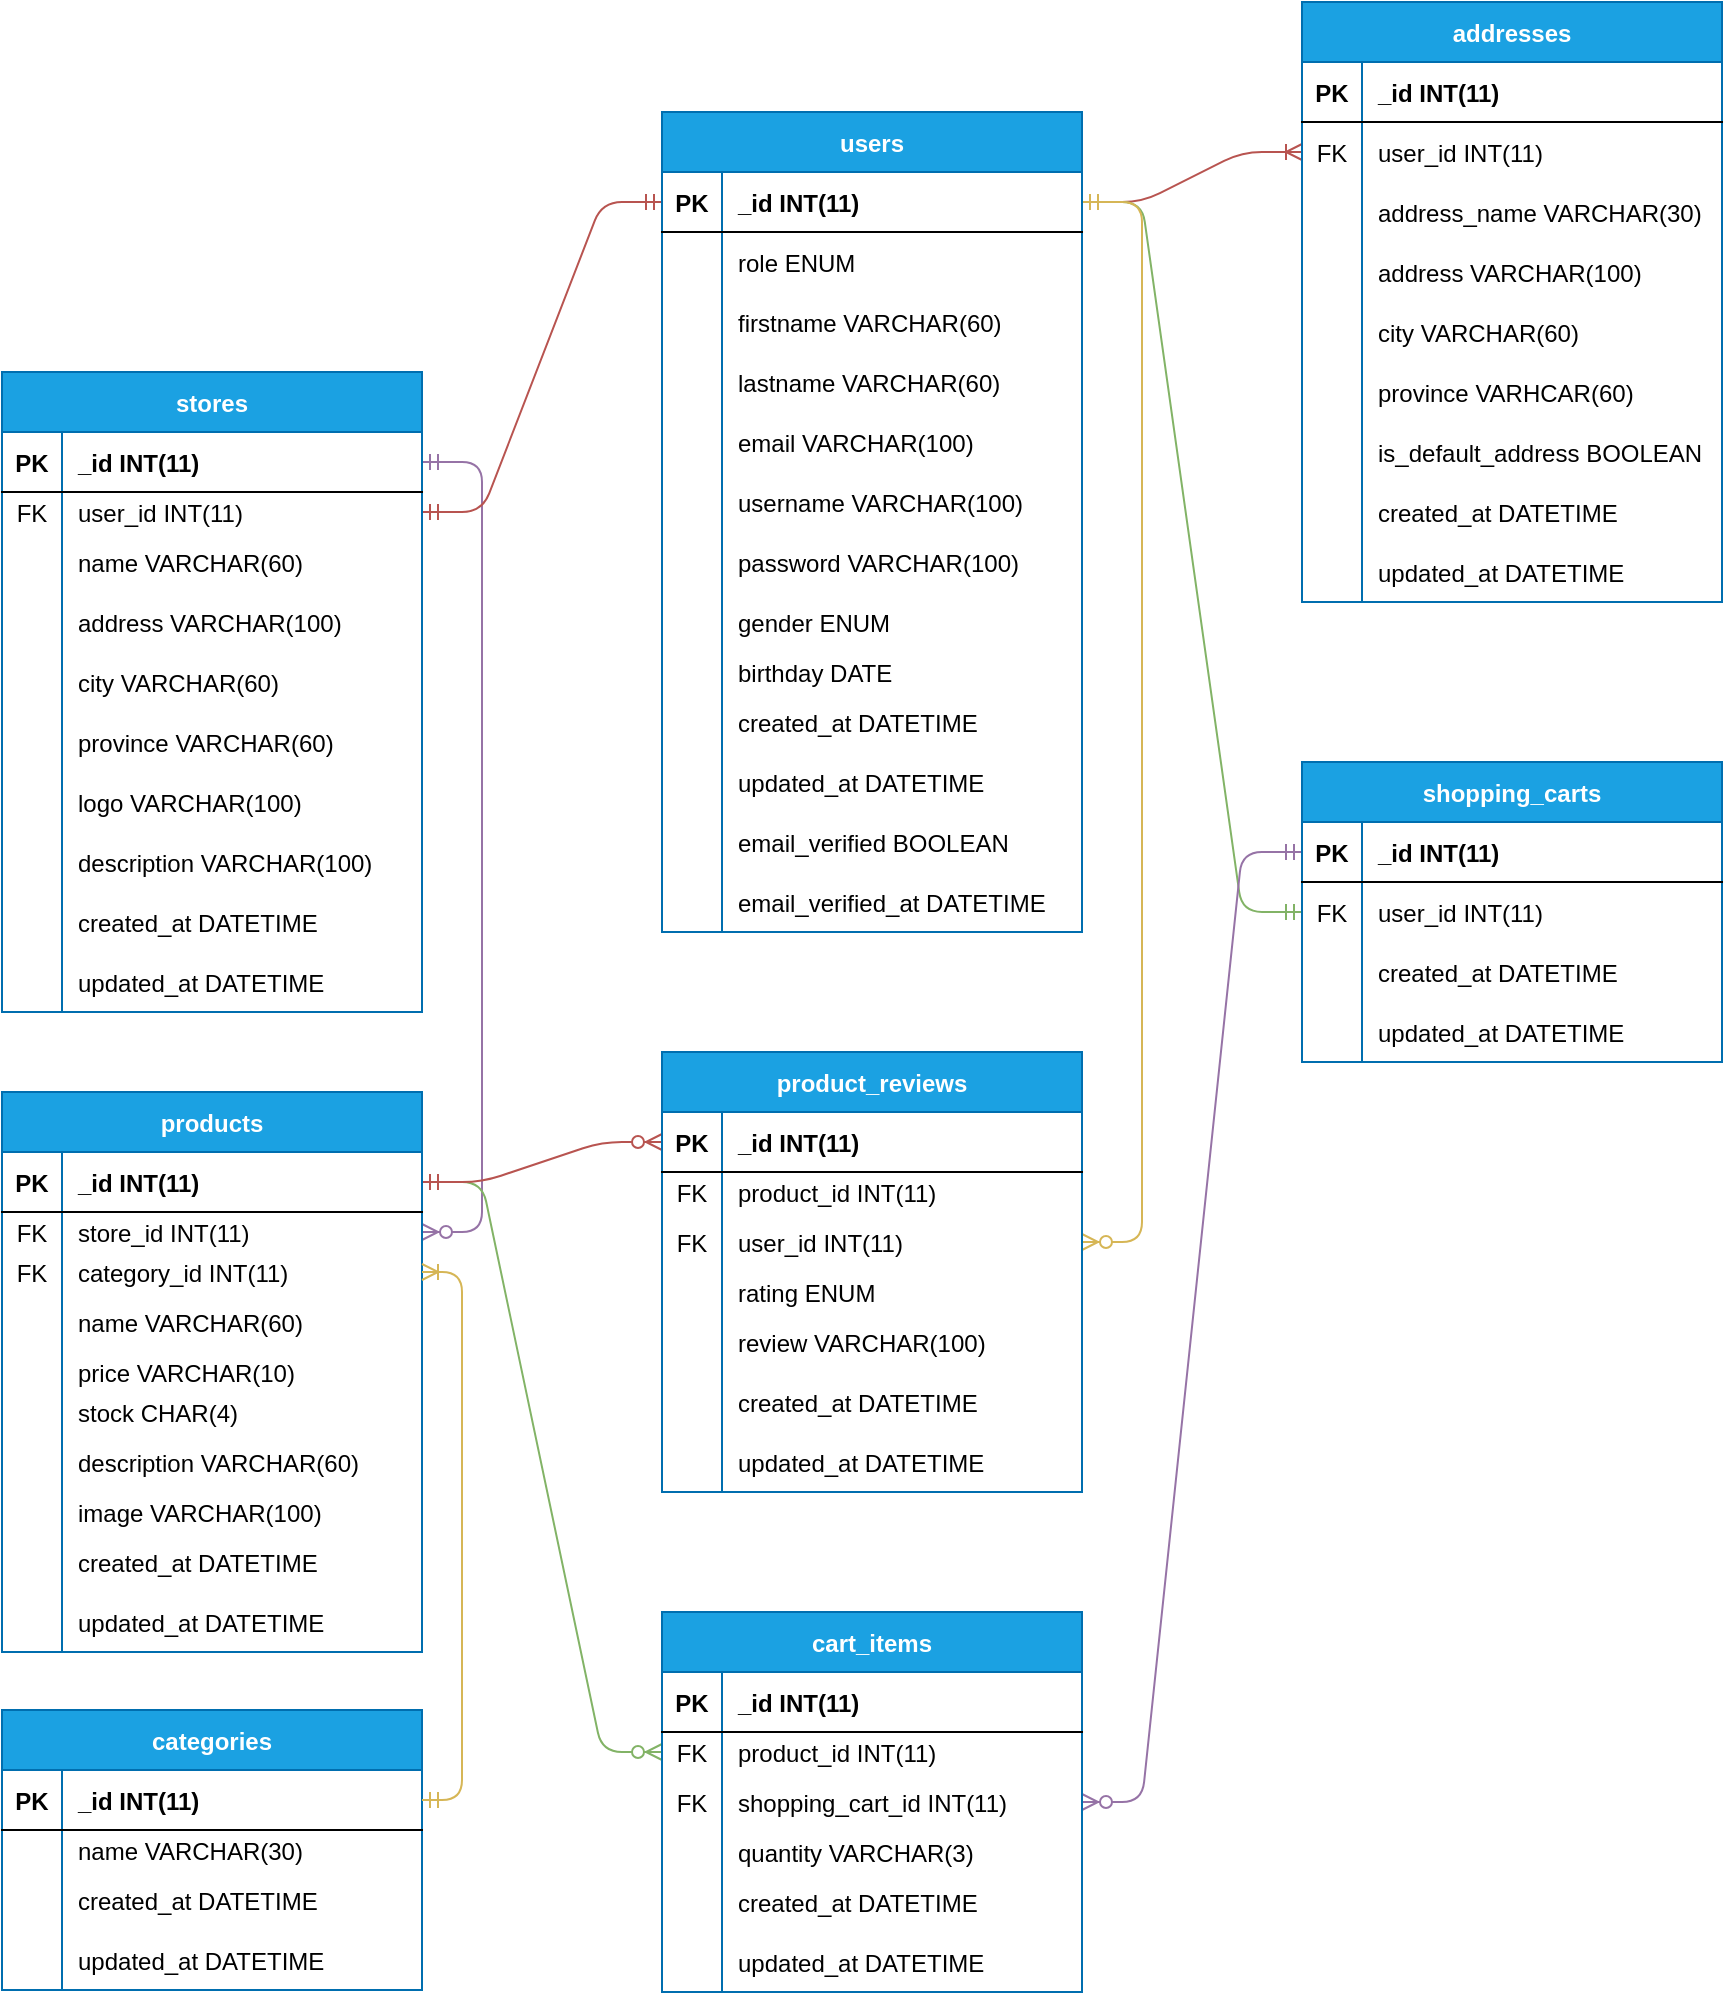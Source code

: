 <mxfile version="13.7.9" type="github">
  <diagram id="WUytMhuzfeB6cCACb5Ij" name="Page-1">
    <mxGraphModel dx="1102" dy="572" grid="0" gridSize="20" guides="1" tooltips="1" connect="1" arrows="1" fold="1" page="1" pageScale="1" pageWidth="1920" pageHeight="1200" background="none" math="0" shadow="0">
      <root>
        <mxCell id="0" />
        <mxCell id="1" parent="0" />
        <mxCell id="33xBhob4T_5XSSy58yHE-247" style="edgeStyle=entityRelationEdgeStyle;rounded=1;orthogonalLoop=1;jettySize=auto;html=1;exitX=1;exitY=0.5;exitDx=0;exitDy=0;startArrow=ERmandOne;startFill=0;endArrow=ERzeroToMany;endFill=1;fillColor=#e1d5e7;strokeColor=#9673a6;" parent="1" source="33xBhob4T_5XSSy58yHE-132" target="33xBhob4T_5XSSy58yHE-206" edge="1">
          <mxGeometry relative="1" as="geometry" />
        </mxCell>
        <mxCell id="33xBhob4T_5XSSy58yHE-248" style="rounded=1;orthogonalLoop=1;jettySize=auto;html=1;exitX=1;exitY=0.5;exitDx=0;exitDy=0;entryX=0;entryY=0.5;entryDx=0;entryDy=0;startArrow=ERmandOne;startFill=0;endArrow=ERoneToMany;endFill=0;fillColor=#f8cecc;strokeColor=#b85450;edgeStyle=entityRelationEdgeStyle;" parent="1" source="33xBhob4T_5XSSy58yHE-25" target="33xBhob4T_5XSSy58yHE-74" edge="1">
          <mxGeometry relative="1" as="geometry" />
        </mxCell>
        <mxCell id="33xBhob4T_5XSSy58yHE-249" style="edgeStyle=entityRelationEdgeStyle;rounded=1;orthogonalLoop=1;jettySize=auto;html=1;exitX=1;exitY=0.5;exitDx=0;exitDy=0;entryX=0;entryY=0.5;entryDx=0;entryDy=0;startArrow=ERmandOne;startFill=0;endArrow=ERmandOne;endFill=0;fillColor=#f8cecc;strokeColor=#b85450;" parent="1" source="33xBhob4T_5XSSy58yHE-165" target="33xBhob4T_5XSSy58yHE-25" edge="1">
          <mxGeometry relative="1" as="geometry" />
        </mxCell>
        <mxCell id="33xBhob4T_5XSSy58yHE-294" style="edgeStyle=entityRelationEdgeStyle;rounded=1;orthogonalLoop=1;jettySize=auto;html=1;exitX=1;exitY=0.5;exitDx=0;exitDy=0;entryX=0;entryY=0.5;entryDx=0;entryDy=0;startArrow=ERmandOne;startFill=0;endArrow=ERmandOne;endFill=0;fillColor=#d5e8d4;strokeColor=#82b366;" parent="1" source="33xBhob4T_5XSSy58yHE-25" target="33xBhob4T_5XSSy58yHE-257" edge="1">
          <mxGeometry relative="1" as="geometry" />
        </mxCell>
        <mxCell id="33xBhob4T_5XSSy58yHE-296" style="edgeStyle=entityRelationEdgeStyle;rounded=1;orthogonalLoop=1;jettySize=auto;html=1;exitX=1;exitY=0.5;exitDx=0;exitDy=0;entryX=0;entryY=0.5;entryDx=0;entryDy=0;startArrow=ERmandOne;startFill=0;endArrow=ERzeroToMany;endFill=1;fillColor=#d5e8d4;strokeColor=#82b366;" parent="1" source="33xBhob4T_5XSSy58yHE-230" target="33xBhob4T_5XSSy58yHE-279" edge="1">
          <mxGeometry relative="1" as="geometry" />
        </mxCell>
        <mxCell id="33xBhob4T_5XSSy58yHE-298" style="edgeStyle=entityRelationEdgeStyle;rounded=1;orthogonalLoop=1;jettySize=auto;html=1;exitX=1;exitY=0.5;exitDx=0;exitDy=0;startArrow=ERzeroToMany;startFill=1;endArrow=ERmandOne;endFill=0;fillColor=#e1d5e7;strokeColor=#9673a6;" parent="1" source="33xBhob4T_5XSSy58yHE-282" target="33xBhob4T_5XSSy58yHE-251" edge="1">
          <mxGeometry relative="1" as="geometry" />
        </mxCell>
        <mxCell id="33xBhob4T_5XSSy58yHE-330" style="edgeStyle=entityRelationEdgeStyle;rounded=1;orthogonalLoop=1;jettySize=auto;html=1;exitX=1;exitY=0.5;exitDx=0;exitDy=0;startArrow=ERmandOne;startFill=0;endArrow=ERzeroToMany;endFill=1;fillColor=#fff2cc;strokeColor=#d6b656;" parent="1" source="33xBhob4T_5XSSy58yHE-25" target="33xBhob4T_5XSSy58yHE-306" edge="1">
          <mxGeometry relative="1" as="geometry" />
        </mxCell>
        <mxCell id="33xBhob4T_5XSSy58yHE-336" style="rounded=1;orthogonalLoop=1;jettySize=auto;html=1;exitX=1;exitY=0.5;exitDx=0;exitDy=0;entryX=0;entryY=0.5;entryDx=0;entryDy=0;startArrow=ERmandOne;startFill=0;endArrow=ERzeroToMany;endFill=1;edgeStyle=entityRelationEdgeStyle;fillColor=#f8cecc;strokeColor=#b85450;strokeWidth=1;" parent="1" source="33xBhob4T_5XSSy58yHE-230" target="33xBhob4T_5XSSy58yHE-300" edge="1">
          <mxGeometry relative="1" as="geometry" />
        </mxCell>
        <mxCell id="33xBhob4T_5XSSy58yHE-24" value="users" style="shape=table;startSize=30;container=1;collapsible=1;childLayout=tableLayout;fixedRows=1;rowLines=0;fontStyle=1;align=center;resizeLast=1;rounded=0;sketch=0;shadow=0;fillColor=#1ba1e2;strokeColor=#006EAF;fontColor=#ffffff;" parent="1" vertex="1">
          <mxGeometry x="350" y="130" width="210" height="410" as="geometry">
            <mxRectangle x="10" y="40" width="60" height="30" as="alternateBounds" />
          </mxGeometry>
        </mxCell>
        <mxCell id="33xBhob4T_5XSSy58yHE-25" value="" style="shape=partialRectangle;collapsible=0;dropTarget=0;pointerEvents=0;fillColor=none;top=0;left=0;bottom=1;right=0;points=[[0,0.5],[1,0.5]];portConstraint=eastwest;" parent="33xBhob4T_5XSSy58yHE-24" vertex="1">
          <mxGeometry y="30" width="210" height="30" as="geometry" />
        </mxCell>
        <mxCell id="33xBhob4T_5XSSy58yHE-26" value="PK" style="shape=partialRectangle;connectable=0;fillColor=none;top=0;left=0;bottom=0;right=0;fontStyle=1;overflow=hidden;" parent="33xBhob4T_5XSSy58yHE-25" vertex="1">
          <mxGeometry width="30" height="30" as="geometry" />
        </mxCell>
        <mxCell id="33xBhob4T_5XSSy58yHE-27" value="_id INT(11)" style="shape=partialRectangle;connectable=0;fillColor=none;top=0;left=0;bottom=0;right=0;align=left;spacingLeft=6;fontStyle=1;overflow=hidden;" parent="33xBhob4T_5XSSy58yHE-25" vertex="1">
          <mxGeometry x="30" width="180" height="30" as="geometry" />
        </mxCell>
        <mxCell id="33xBhob4T_5XSSy58yHE-41" value="" style="shape=partialRectangle;collapsible=0;dropTarget=0;pointerEvents=0;fillColor=none;top=0;left=0;bottom=0;right=0;points=[[0,0.5],[1,0.5]];portConstraint=eastwest;" parent="33xBhob4T_5XSSy58yHE-24" vertex="1">
          <mxGeometry y="60" width="210" height="30" as="geometry" />
        </mxCell>
        <mxCell id="33xBhob4T_5XSSy58yHE-42" value="" style="shape=partialRectangle;connectable=0;fillColor=none;top=0;left=0;bottom=0;right=0;fontStyle=0;overflow=hidden;" parent="33xBhob4T_5XSSy58yHE-41" vertex="1">
          <mxGeometry width="30" height="30" as="geometry" />
        </mxCell>
        <mxCell id="33xBhob4T_5XSSy58yHE-43" value="role ENUM" style="shape=partialRectangle;connectable=0;fillColor=none;top=0;left=0;bottom=0;right=0;align=left;spacingLeft=6;fontStyle=0;overflow=hidden;" parent="33xBhob4T_5XSSy58yHE-41" vertex="1">
          <mxGeometry x="30" width="180" height="30" as="geometry" />
        </mxCell>
        <mxCell id="33xBhob4T_5XSSy58yHE-58" value="" style="shape=partialRectangle;collapsible=0;dropTarget=0;pointerEvents=0;fillColor=none;top=0;left=0;bottom=0;right=0;points=[[0,0.5],[1,0.5]];portConstraint=eastwest;" parent="33xBhob4T_5XSSy58yHE-24" vertex="1">
          <mxGeometry y="90" width="210" height="30" as="geometry" />
        </mxCell>
        <mxCell id="33xBhob4T_5XSSy58yHE-59" value="" style="shape=partialRectangle;connectable=0;fillColor=none;top=0;left=0;bottom=0;right=0;editable=1;overflow=hidden;" parent="33xBhob4T_5XSSy58yHE-58" vertex="1">
          <mxGeometry width="30" height="30" as="geometry" />
        </mxCell>
        <mxCell id="33xBhob4T_5XSSy58yHE-60" value="firstname VARCHAR(60)" style="shape=partialRectangle;connectable=0;fillColor=none;top=0;left=0;bottom=0;right=0;align=left;spacingLeft=6;overflow=hidden;" parent="33xBhob4T_5XSSy58yHE-58" vertex="1">
          <mxGeometry x="30" width="180" height="30" as="geometry" />
        </mxCell>
        <mxCell id="33xBhob4T_5XSSy58yHE-62" value="" style="shape=partialRectangle;collapsible=0;dropTarget=0;pointerEvents=0;fillColor=none;top=0;left=0;bottom=0;right=0;points=[[0,0.5],[1,0.5]];portConstraint=eastwest;" parent="33xBhob4T_5XSSy58yHE-24" vertex="1">
          <mxGeometry y="120" width="210" height="30" as="geometry" />
        </mxCell>
        <mxCell id="33xBhob4T_5XSSy58yHE-63" value="" style="shape=partialRectangle;connectable=0;fillColor=none;top=0;left=0;bottom=0;right=0;editable=1;overflow=hidden;" parent="33xBhob4T_5XSSy58yHE-62" vertex="1">
          <mxGeometry width="30" height="30" as="geometry" />
        </mxCell>
        <mxCell id="33xBhob4T_5XSSy58yHE-64" value="lastname VARCHAR(60)" style="shape=partialRectangle;connectable=0;fillColor=none;top=0;left=0;bottom=0;right=0;align=left;spacingLeft=6;overflow=hidden;" parent="33xBhob4T_5XSSy58yHE-62" vertex="1">
          <mxGeometry x="30" width="180" height="30" as="geometry" />
        </mxCell>
        <mxCell id="33xBhob4T_5XSSy58yHE-46" value="" style="shape=partialRectangle;collapsible=0;dropTarget=0;pointerEvents=0;fillColor=none;top=0;left=0;bottom=0;right=0;points=[[0,0.5],[1,0.5]];portConstraint=eastwest;" parent="33xBhob4T_5XSSy58yHE-24" vertex="1">
          <mxGeometry y="150" width="210" height="30" as="geometry" />
        </mxCell>
        <mxCell id="33xBhob4T_5XSSy58yHE-47" value="" style="shape=partialRectangle;connectable=0;fillColor=none;top=0;left=0;bottom=0;right=0;editable=1;overflow=hidden;" parent="33xBhob4T_5XSSy58yHE-46" vertex="1">
          <mxGeometry width="30" height="30" as="geometry" />
        </mxCell>
        <mxCell id="33xBhob4T_5XSSy58yHE-48" value="email VARCHAR(100)" style="shape=partialRectangle;connectable=0;fillColor=none;top=0;left=0;bottom=0;right=0;align=left;spacingLeft=6;overflow=hidden;" parent="33xBhob4T_5XSSy58yHE-46" vertex="1">
          <mxGeometry x="30" width="180" height="30" as="geometry" />
        </mxCell>
        <mxCell id="33xBhob4T_5XSSy58yHE-28" value="" style="shape=partialRectangle;collapsible=0;dropTarget=0;pointerEvents=0;fillColor=none;top=0;left=0;bottom=0;right=0;points=[[0,0.5],[1,0.5]];portConstraint=eastwest;" parent="33xBhob4T_5XSSy58yHE-24" vertex="1">
          <mxGeometry y="180" width="210" height="30" as="geometry" />
        </mxCell>
        <mxCell id="33xBhob4T_5XSSy58yHE-29" value="" style="shape=partialRectangle;connectable=0;fillColor=none;top=0;left=0;bottom=0;right=0;editable=1;overflow=hidden;" parent="33xBhob4T_5XSSy58yHE-28" vertex="1">
          <mxGeometry width="30" height="30" as="geometry" />
        </mxCell>
        <mxCell id="33xBhob4T_5XSSy58yHE-30" value="username VARCHAR(100)" style="shape=partialRectangle;connectable=0;fillColor=none;top=0;left=0;bottom=0;right=0;align=left;spacingLeft=6;overflow=hidden;" parent="33xBhob4T_5XSSy58yHE-28" vertex="1">
          <mxGeometry x="30" width="180" height="30" as="geometry" />
        </mxCell>
        <mxCell id="33xBhob4T_5XSSy58yHE-31" value="" style="shape=partialRectangle;collapsible=0;dropTarget=0;pointerEvents=0;fillColor=none;top=0;left=0;bottom=0;right=0;points=[[0,0.5],[1,0.5]];portConstraint=eastwest;" parent="33xBhob4T_5XSSy58yHE-24" vertex="1">
          <mxGeometry y="210" width="210" height="30" as="geometry" />
        </mxCell>
        <mxCell id="33xBhob4T_5XSSy58yHE-32" value="" style="shape=partialRectangle;connectable=0;fillColor=none;top=0;left=0;bottom=0;right=0;editable=1;overflow=hidden;" parent="33xBhob4T_5XSSy58yHE-31" vertex="1">
          <mxGeometry width="30" height="30" as="geometry" />
        </mxCell>
        <mxCell id="33xBhob4T_5XSSy58yHE-33" value="password VARCHAR(100)" style="shape=partialRectangle;connectable=0;fillColor=none;top=0;left=0;bottom=0;right=0;align=left;spacingLeft=6;overflow=hidden;" parent="33xBhob4T_5XSSy58yHE-31" vertex="1">
          <mxGeometry x="30" width="180" height="30" as="geometry" />
        </mxCell>
        <mxCell id="33xBhob4T_5XSSy58yHE-54" value="" style="shape=partialRectangle;collapsible=0;dropTarget=0;pointerEvents=0;fillColor=none;top=0;left=0;bottom=0;right=0;points=[[0,0.5],[1,0.5]];portConstraint=eastwest;" parent="33xBhob4T_5XSSy58yHE-24" vertex="1">
          <mxGeometry y="240" width="210" height="30" as="geometry" />
        </mxCell>
        <mxCell id="33xBhob4T_5XSSy58yHE-55" value="" style="shape=partialRectangle;connectable=0;fillColor=none;top=0;left=0;bottom=0;right=0;editable=1;overflow=hidden;" parent="33xBhob4T_5XSSy58yHE-54" vertex="1">
          <mxGeometry width="30" height="30" as="geometry" />
        </mxCell>
        <mxCell id="33xBhob4T_5XSSy58yHE-56" value="gender ENUM" style="shape=partialRectangle;connectable=0;fillColor=none;top=0;left=0;bottom=0;right=0;align=left;spacingLeft=6;overflow=hidden;" parent="33xBhob4T_5XSSy58yHE-54" vertex="1">
          <mxGeometry x="30" width="180" height="30" as="geometry" />
        </mxCell>
        <mxCell id="33xBhob4T_5XSSy58yHE-112" value="" style="shape=partialRectangle;collapsible=0;dropTarget=0;pointerEvents=0;fillColor=none;top=0;left=0;bottom=0;right=0;points=[[0,0.5],[1,0.5]];portConstraint=eastwest;" parent="33xBhob4T_5XSSy58yHE-24" vertex="1">
          <mxGeometry y="270" width="210" height="20" as="geometry" />
        </mxCell>
        <mxCell id="33xBhob4T_5XSSy58yHE-113" value="" style="shape=partialRectangle;connectable=0;fillColor=none;top=0;left=0;bottom=0;right=0;editable=1;overflow=hidden;" parent="33xBhob4T_5XSSy58yHE-112" vertex="1">
          <mxGeometry width="30" height="20" as="geometry" />
        </mxCell>
        <mxCell id="33xBhob4T_5XSSy58yHE-114" value="birthday DATE" style="shape=partialRectangle;connectable=0;fillColor=none;top=0;left=0;bottom=0;right=0;align=left;spacingLeft=6;overflow=hidden;" parent="33xBhob4T_5XSSy58yHE-112" vertex="1">
          <mxGeometry x="30" width="180" height="20" as="geometry" />
        </mxCell>
        <mxCell id="33xBhob4T_5XSSy58yHE-34" value="" style="shape=partialRectangle;collapsible=0;dropTarget=0;pointerEvents=0;fillColor=none;top=0;left=0;bottom=0;right=0;points=[[0,0.5],[1,0.5]];portConstraint=eastwest;" parent="33xBhob4T_5XSSy58yHE-24" vertex="1">
          <mxGeometry y="290" width="210" height="30" as="geometry" />
        </mxCell>
        <mxCell id="33xBhob4T_5XSSy58yHE-35" value="" style="shape=partialRectangle;connectable=0;fillColor=none;top=0;left=0;bottom=0;right=0;editable=1;overflow=hidden;" parent="33xBhob4T_5XSSy58yHE-34" vertex="1">
          <mxGeometry width="30" height="30" as="geometry" />
        </mxCell>
        <mxCell id="33xBhob4T_5XSSy58yHE-36" value="created_at DATETIME" style="shape=partialRectangle;connectable=0;fillColor=none;top=0;left=0;bottom=0;right=0;align=left;spacingLeft=6;overflow=hidden;" parent="33xBhob4T_5XSSy58yHE-34" vertex="1">
          <mxGeometry x="30" width="180" height="30" as="geometry" />
        </mxCell>
        <mxCell id="33xBhob4T_5XSSy58yHE-37" value="" style="shape=partialRectangle;collapsible=0;dropTarget=0;pointerEvents=0;fillColor=none;top=0;left=0;bottom=0;right=0;points=[[0,0.5],[1,0.5]];portConstraint=eastwest;" parent="33xBhob4T_5XSSy58yHE-24" vertex="1">
          <mxGeometry y="320" width="210" height="30" as="geometry" />
        </mxCell>
        <mxCell id="33xBhob4T_5XSSy58yHE-38" value="" style="shape=partialRectangle;connectable=0;fillColor=none;top=0;left=0;bottom=0;right=0;editable=1;overflow=hidden;" parent="33xBhob4T_5XSSy58yHE-37" vertex="1">
          <mxGeometry width="30" height="30" as="geometry" />
        </mxCell>
        <mxCell id="33xBhob4T_5XSSy58yHE-39" value="updated_at DATETIME" style="shape=partialRectangle;connectable=0;fillColor=none;top=0;left=0;bottom=0;right=0;align=left;spacingLeft=6;overflow=hidden;" parent="33xBhob4T_5XSSy58yHE-37" vertex="1">
          <mxGeometry x="30" width="180" height="30" as="geometry" />
        </mxCell>
        <mxCell id="33xBhob4T_5XSSy58yHE-66" value="" style="shape=partialRectangle;collapsible=0;dropTarget=0;pointerEvents=0;fillColor=none;top=0;left=0;bottom=0;right=0;points=[[0,0.5],[1,0.5]];portConstraint=eastwest;" parent="33xBhob4T_5XSSy58yHE-24" vertex="1">
          <mxGeometry y="350" width="210" height="30" as="geometry" />
        </mxCell>
        <mxCell id="33xBhob4T_5XSSy58yHE-67" value="" style="shape=partialRectangle;connectable=0;fillColor=none;top=0;left=0;bottom=0;right=0;editable=1;overflow=hidden;" parent="33xBhob4T_5XSSy58yHE-66" vertex="1">
          <mxGeometry width="30" height="30" as="geometry" />
        </mxCell>
        <mxCell id="33xBhob4T_5XSSy58yHE-68" value="email_verified BOOLEAN" style="shape=partialRectangle;connectable=0;fillColor=none;top=0;left=0;bottom=0;right=0;align=left;spacingLeft=6;overflow=hidden;" parent="33xBhob4T_5XSSy58yHE-66" vertex="1">
          <mxGeometry x="30" width="180" height="30" as="geometry" />
        </mxCell>
        <mxCell id="33xBhob4T_5XSSy58yHE-70" value="" style="shape=partialRectangle;collapsible=0;dropTarget=0;pointerEvents=0;fillColor=none;top=0;left=0;bottom=0;right=0;points=[[0,0.5],[1,0.5]];portConstraint=eastwest;" parent="33xBhob4T_5XSSy58yHE-24" vertex="1">
          <mxGeometry y="380" width="210" height="30" as="geometry" />
        </mxCell>
        <mxCell id="33xBhob4T_5XSSy58yHE-71" value="" style="shape=partialRectangle;connectable=0;fillColor=none;top=0;left=0;bottom=0;right=0;editable=1;overflow=hidden;" parent="33xBhob4T_5XSSy58yHE-70" vertex="1">
          <mxGeometry width="30" height="30" as="geometry" />
        </mxCell>
        <mxCell id="33xBhob4T_5XSSy58yHE-72" value="email_verified_at DATETIME" style="shape=partialRectangle;connectable=0;fillColor=none;top=0;left=0;bottom=0;right=0;align=left;spacingLeft=6;overflow=hidden;" parent="33xBhob4T_5XSSy58yHE-70" vertex="1">
          <mxGeometry x="30" width="180" height="30" as="geometry" />
        </mxCell>
        <mxCell id="33xBhob4T_5XSSy58yHE-77" value="addresses" style="shape=table;startSize=30;container=1;collapsible=1;childLayout=tableLayout;fixedRows=1;rowLines=0;fontStyle=1;align=center;resizeLast=1;fillColor=#1ba1e2;strokeColor=#006EAF;fontColor=#ffffff;" parent="1" vertex="1">
          <mxGeometry x="670" y="75" width="210" height="300" as="geometry">
            <mxRectangle x="10" y="40" width="60" height="30" as="alternateBounds" />
          </mxGeometry>
        </mxCell>
        <mxCell id="33xBhob4T_5XSSy58yHE-78" value="" style="shape=partialRectangle;collapsible=0;dropTarget=0;pointerEvents=0;fillColor=none;top=0;left=0;bottom=1;right=0;points=[[0,0.5],[1,0.5]];portConstraint=eastwest;" parent="33xBhob4T_5XSSy58yHE-77" vertex="1">
          <mxGeometry y="30" width="210" height="30" as="geometry" />
        </mxCell>
        <mxCell id="33xBhob4T_5XSSy58yHE-79" value="PK" style="shape=partialRectangle;connectable=0;fillColor=none;top=0;left=0;bottom=0;right=0;fontStyle=1;overflow=hidden;" parent="33xBhob4T_5XSSy58yHE-78" vertex="1">
          <mxGeometry width="30" height="30" as="geometry" />
        </mxCell>
        <mxCell id="33xBhob4T_5XSSy58yHE-80" value="_id INT(11)" style="shape=partialRectangle;connectable=0;fillColor=none;top=0;left=0;bottom=0;right=0;align=left;spacingLeft=6;fontStyle=1;overflow=hidden;" parent="33xBhob4T_5XSSy58yHE-78" vertex="1">
          <mxGeometry x="30" width="180" height="30" as="geometry" />
        </mxCell>
        <mxCell id="33xBhob4T_5XSSy58yHE-74" value="" style="shape=partialRectangle;collapsible=0;dropTarget=0;pointerEvents=0;fillColor=none;top=0;left=0;bottom=0;right=0;points=[[0,0.5],[1,0.5]];portConstraint=eastwest;" parent="33xBhob4T_5XSSy58yHE-77" vertex="1">
          <mxGeometry y="60" width="210" height="30" as="geometry" />
        </mxCell>
        <mxCell id="33xBhob4T_5XSSy58yHE-75" value="FK" style="shape=partialRectangle;connectable=0;fillColor=none;top=0;left=0;bottom=0;right=0;fontStyle=0;overflow=hidden;" parent="33xBhob4T_5XSSy58yHE-74" vertex="1">
          <mxGeometry width="30" height="30" as="geometry" />
        </mxCell>
        <mxCell id="33xBhob4T_5XSSy58yHE-76" value="user_id INT(11)" style="shape=partialRectangle;connectable=0;fillColor=none;top=0;left=0;bottom=0;right=0;align=left;spacingLeft=6;fontStyle=0;overflow=hidden;" parent="33xBhob4T_5XSSy58yHE-74" vertex="1">
          <mxGeometry x="30" width="180" height="30" as="geometry" />
        </mxCell>
        <mxCell id="aqZzptvZ7fqrbh6DqxcF-6" value="" style="shape=partialRectangle;collapsible=0;dropTarget=0;pointerEvents=0;fillColor=none;top=0;left=0;bottom=0;right=0;points=[[0,0.5],[1,0.5]];portConstraint=eastwest;" parent="33xBhob4T_5XSSy58yHE-77" vertex="1">
          <mxGeometry y="90" width="210" height="30" as="geometry" />
        </mxCell>
        <mxCell id="aqZzptvZ7fqrbh6DqxcF-7" value="" style="shape=partialRectangle;connectable=0;fillColor=none;top=0;left=0;bottom=0;right=0;editable=1;overflow=hidden;" parent="aqZzptvZ7fqrbh6DqxcF-6" vertex="1">
          <mxGeometry width="30" height="30" as="geometry" />
        </mxCell>
        <mxCell id="aqZzptvZ7fqrbh6DqxcF-8" value="address_name VARCHAR(30)" style="shape=partialRectangle;connectable=0;fillColor=none;top=0;left=0;bottom=0;right=0;align=left;spacingLeft=6;overflow=hidden;" parent="aqZzptvZ7fqrbh6DqxcF-6" vertex="1">
          <mxGeometry x="30" width="180" height="30" as="geometry" />
        </mxCell>
        <mxCell id="33xBhob4T_5XSSy58yHE-84" value="" style="shape=partialRectangle;collapsible=0;dropTarget=0;pointerEvents=0;fillColor=none;top=0;left=0;bottom=0;right=0;points=[[0,0.5],[1,0.5]];portConstraint=eastwest;" parent="33xBhob4T_5XSSy58yHE-77" vertex="1">
          <mxGeometry y="120" width="210" height="30" as="geometry" />
        </mxCell>
        <mxCell id="33xBhob4T_5XSSy58yHE-85" value="" style="shape=partialRectangle;connectable=0;fillColor=none;top=0;left=0;bottom=0;right=0;editable=1;overflow=hidden;" parent="33xBhob4T_5XSSy58yHE-84" vertex="1">
          <mxGeometry width="30" height="30" as="geometry" />
        </mxCell>
        <mxCell id="33xBhob4T_5XSSy58yHE-86" value="address VARCHAR(100)" style="shape=partialRectangle;connectable=0;fillColor=none;top=0;left=0;bottom=0;right=0;align=left;spacingLeft=6;overflow=hidden;" parent="33xBhob4T_5XSSy58yHE-84" vertex="1">
          <mxGeometry x="30" width="180" height="30" as="geometry" />
        </mxCell>
        <mxCell id="33xBhob4T_5XSSy58yHE-96" value="" style="shape=partialRectangle;collapsible=0;dropTarget=0;pointerEvents=0;fillColor=none;top=0;left=0;bottom=0;right=0;points=[[0,0.5],[1,0.5]];portConstraint=eastwest;" parent="33xBhob4T_5XSSy58yHE-77" vertex="1">
          <mxGeometry y="150" width="210" height="30" as="geometry" />
        </mxCell>
        <mxCell id="33xBhob4T_5XSSy58yHE-97" value="" style="shape=partialRectangle;connectable=0;fillColor=none;top=0;left=0;bottom=0;right=0;editable=1;overflow=hidden;" parent="33xBhob4T_5XSSy58yHE-96" vertex="1">
          <mxGeometry width="30" height="30" as="geometry" />
        </mxCell>
        <mxCell id="33xBhob4T_5XSSy58yHE-98" value="city VARCHAR(60)" style="shape=partialRectangle;connectable=0;fillColor=none;top=0;left=0;bottom=0;right=0;align=left;spacingLeft=6;overflow=hidden;" parent="33xBhob4T_5XSSy58yHE-96" vertex="1">
          <mxGeometry x="30" width="180" height="30" as="geometry" />
        </mxCell>
        <mxCell id="33xBhob4T_5XSSy58yHE-104" value="" style="shape=partialRectangle;collapsible=0;dropTarget=0;pointerEvents=0;fillColor=none;top=0;left=0;bottom=0;right=0;points=[[0,0.5],[1,0.5]];portConstraint=eastwest;" parent="33xBhob4T_5XSSy58yHE-77" vertex="1">
          <mxGeometry y="180" width="210" height="30" as="geometry" />
        </mxCell>
        <mxCell id="33xBhob4T_5XSSy58yHE-105" value="" style="shape=partialRectangle;connectable=0;fillColor=none;top=0;left=0;bottom=0;right=0;editable=1;overflow=hidden;" parent="33xBhob4T_5XSSy58yHE-104" vertex="1">
          <mxGeometry width="30" height="30" as="geometry" />
        </mxCell>
        <mxCell id="33xBhob4T_5XSSy58yHE-106" value="province VARHCAR(60)" style="shape=partialRectangle;connectable=0;fillColor=none;top=0;left=0;bottom=0;right=0;align=left;spacingLeft=6;overflow=hidden;" parent="33xBhob4T_5XSSy58yHE-104" vertex="1">
          <mxGeometry x="30" width="180" height="30" as="geometry" />
        </mxCell>
        <mxCell id="aqZzptvZ7fqrbh6DqxcF-2" value="" style="shape=partialRectangle;collapsible=0;dropTarget=0;pointerEvents=0;fillColor=none;top=0;left=0;bottom=0;right=0;points=[[0,0.5],[1,0.5]];portConstraint=eastwest;" parent="33xBhob4T_5XSSy58yHE-77" vertex="1">
          <mxGeometry y="210" width="210" height="30" as="geometry" />
        </mxCell>
        <mxCell id="aqZzptvZ7fqrbh6DqxcF-3" value="" style="shape=partialRectangle;connectable=0;fillColor=none;top=0;left=0;bottom=0;right=0;editable=1;overflow=hidden;" parent="aqZzptvZ7fqrbh6DqxcF-2" vertex="1">
          <mxGeometry width="30" height="30" as="geometry" />
        </mxCell>
        <mxCell id="aqZzptvZ7fqrbh6DqxcF-4" value="is_default_address BOOLEAN" style="shape=partialRectangle;connectable=0;fillColor=none;top=0;left=0;bottom=0;right=0;align=left;spacingLeft=6;overflow=hidden;" parent="aqZzptvZ7fqrbh6DqxcF-2" vertex="1">
          <mxGeometry x="30" width="180" height="30" as="geometry" />
        </mxCell>
        <mxCell id="33xBhob4T_5XSSy58yHE-87" value="" style="shape=partialRectangle;collapsible=0;dropTarget=0;pointerEvents=0;fillColor=none;top=0;left=0;bottom=0;right=0;points=[[0,0.5],[1,0.5]];portConstraint=eastwest;" parent="33xBhob4T_5XSSy58yHE-77" vertex="1">
          <mxGeometry y="240" width="210" height="30" as="geometry" />
        </mxCell>
        <mxCell id="33xBhob4T_5XSSy58yHE-88" value="" style="shape=partialRectangle;connectable=0;fillColor=none;top=0;left=0;bottom=0;right=0;editable=1;overflow=hidden;" parent="33xBhob4T_5XSSy58yHE-87" vertex="1">
          <mxGeometry width="30" height="30" as="geometry" />
        </mxCell>
        <mxCell id="33xBhob4T_5XSSy58yHE-89" value="created_at DATETIME" style="shape=partialRectangle;connectable=0;fillColor=none;top=0;left=0;bottom=0;right=0;align=left;spacingLeft=6;overflow=hidden;" parent="33xBhob4T_5XSSy58yHE-87" vertex="1">
          <mxGeometry x="30" width="180" height="30" as="geometry" />
        </mxCell>
        <mxCell id="33xBhob4T_5XSSy58yHE-90" value="" style="shape=partialRectangle;collapsible=0;dropTarget=0;pointerEvents=0;fillColor=none;top=0;left=0;bottom=0;right=0;points=[[0,0.5],[1,0.5]];portConstraint=eastwest;" parent="33xBhob4T_5XSSy58yHE-77" vertex="1">
          <mxGeometry y="270" width="210" height="30" as="geometry" />
        </mxCell>
        <mxCell id="33xBhob4T_5XSSy58yHE-91" value="" style="shape=partialRectangle;connectable=0;fillColor=none;top=0;left=0;bottom=0;right=0;editable=1;overflow=hidden;" parent="33xBhob4T_5XSSy58yHE-90" vertex="1">
          <mxGeometry width="30" height="30" as="geometry" />
        </mxCell>
        <mxCell id="33xBhob4T_5XSSy58yHE-92" value="updated_at DATETIME" style="shape=partialRectangle;connectable=0;fillColor=none;top=0;left=0;bottom=0;right=0;align=left;spacingLeft=6;overflow=hidden;" parent="33xBhob4T_5XSSy58yHE-90" vertex="1">
          <mxGeometry x="30" width="180" height="30" as="geometry" />
        </mxCell>
        <mxCell id="33xBhob4T_5XSSy58yHE-250" value="shopping_carts" style="shape=table;startSize=30;container=1;collapsible=1;childLayout=tableLayout;fixedRows=1;rowLines=0;fontStyle=1;align=center;resizeLast=1;fillColor=#1ba1e2;strokeColor=#006EAF;fontColor=#ffffff;" parent="1" vertex="1">
          <mxGeometry x="670" y="455" width="210" height="150" as="geometry">
            <mxRectangle x="10" y="40" width="60" height="30" as="alternateBounds" />
          </mxGeometry>
        </mxCell>
        <mxCell id="33xBhob4T_5XSSy58yHE-251" value="" style="shape=partialRectangle;collapsible=0;dropTarget=0;pointerEvents=0;fillColor=none;top=0;left=0;bottom=1;right=0;points=[[0,0.5],[1,0.5]];portConstraint=eastwest;" parent="33xBhob4T_5XSSy58yHE-250" vertex="1">
          <mxGeometry y="30" width="210" height="30" as="geometry" />
        </mxCell>
        <mxCell id="33xBhob4T_5XSSy58yHE-252" value="PK" style="shape=partialRectangle;connectable=0;fillColor=none;top=0;left=0;bottom=0;right=0;fontStyle=1;overflow=hidden;" parent="33xBhob4T_5XSSy58yHE-251" vertex="1">
          <mxGeometry width="30" height="30" as="geometry" />
        </mxCell>
        <mxCell id="33xBhob4T_5XSSy58yHE-253" value="_id INT(11)" style="shape=partialRectangle;connectable=0;fillColor=none;top=0;left=0;bottom=0;right=0;align=left;spacingLeft=6;fontStyle=1;overflow=hidden;" parent="33xBhob4T_5XSSy58yHE-251" vertex="1">
          <mxGeometry x="30" width="180" height="30" as="geometry" />
        </mxCell>
        <mxCell id="33xBhob4T_5XSSy58yHE-257" value="" style="shape=partialRectangle;collapsible=0;dropTarget=0;pointerEvents=0;fillColor=none;top=0;left=0;bottom=0;right=0;points=[[0,0.5],[1,0.5]];portConstraint=eastwest;" parent="33xBhob4T_5XSSy58yHE-250" vertex="1">
          <mxGeometry y="60" width="210" height="30" as="geometry" />
        </mxCell>
        <mxCell id="33xBhob4T_5XSSy58yHE-258" value="FK" style="shape=partialRectangle;connectable=0;fillColor=none;top=0;left=0;bottom=0;right=0;editable=1;overflow=hidden;" parent="33xBhob4T_5XSSy58yHE-257" vertex="1">
          <mxGeometry width="30" height="30" as="geometry" />
        </mxCell>
        <mxCell id="33xBhob4T_5XSSy58yHE-259" value="user_id INT(11)" style="shape=partialRectangle;connectable=0;fillColor=none;top=0;left=0;bottom=0;right=0;align=left;spacingLeft=6;overflow=hidden;" parent="33xBhob4T_5XSSy58yHE-257" vertex="1">
          <mxGeometry x="30" width="180" height="30" as="geometry" />
        </mxCell>
        <mxCell id="33xBhob4T_5XSSy58yHE-269" value="" style="shape=partialRectangle;collapsible=0;dropTarget=0;pointerEvents=0;fillColor=none;top=0;left=0;bottom=0;right=0;points=[[0,0.5],[1,0.5]];portConstraint=eastwest;" parent="33xBhob4T_5XSSy58yHE-250" vertex="1">
          <mxGeometry y="90" width="210" height="30" as="geometry" />
        </mxCell>
        <mxCell id="33xBhob4T_5XSSy58yHE-270" value="" style="shape=partialRectangle;connectable=0;fillColor=none;top=0;left=0;bottom=0;right=0;editable=1;overflow=hidden;" parent="33xBhob4T_5XSSy58yHE-269" vertex="1">
          <mxGeometry width="30" height="30" as="geometry" />
        </mxCell>
        <mxCell id="33xBhob4T_5XSSy58yHE-271" value="created_at DATETIME" style="shape=partialRectangle;connectable=0;fillColor=none;top=0;left=0;bottom=0;right=0;align=left;spacingLeft=6;overflow=hidden;" parent="33xBhob4T_5XSSy58yHE-269" vertex="1">
          <mxGeometry x="30" width="180" height="30" as="geometry" />
        </mxCell>
        <mxCell id="33xBhob4T_5XSSy58yHE-272" value="" style="shape=partialRectangle;collapsible=0;dropTarget=0;pointerEvents=0;fillColor=none;top=0;left=0;bottom=0;right=0;points=[[0,0.5],[1,0.5]];portConstraint=eastwest;" parent="33xBhob4T_5XSSy58yHE-250" vertex="1">
          <mxGeometry y="120" width="210" height="30" as="geometry" />
        </mxCell>
        <mxCell id="33xBhob4T_5XSSy58yHE-273" value="" style="shape=partialRectangle;connectable=0;fillColor=none;top=0;left=0;bottom=0;right=0;editable=1;overflow=hidden;" parent="33xBhob4T_5XSSy58yHE-272" vertex="1">
          <mxGeometry width="30" height="30" as="geometry" />
        </mxCell>
        <mxCell id="33xBhob4T_5XSSy58yHE-274" value="updated_at DATETIME" style="shape=partialRectangle;connectable=0;fillColor=none;top=0;left=0;bottom=0;right=0;align=left;spacingLeft=6;overflow=hidden;" parent="33xBhob4T_5XSSy58yHE-272" vertex="1">
          <mxGeometry x="30" width="180" height="30" as="geometry" />
        </mxCell>
        <mxCell id="33xBhob4T_5XSSy58yHE-131" value="stores" style="shape=table;startSize=30;container=1;collapsible=1;childLayout=tableLayout;fixedRows=1;rowLines=0;fontStyle=1;align=center;resizeLast=1;fillColor=#1ba1e2;strokeColor=#006EAF;fontColor=#ffffff;" parent="1" vertex="1">
          <mxGeometry x="20" y="260" width="210" height="320" as="geometry">
            <mxRectangle x="10" y="40" width="60" height="30" as="alternateBounds" />
          </mxGeometry>
        </mxCell>
        <mxCell id="33xBhob4T_5XSSy58yHE-132" value="" style="shape=partialRectangle;collapsible=0;dropTarget=0;pointerEvents=0;fillColor=none;top=0;left=0;bottom=1;right=0;points=[[0,0.5],[1,0.5]];portConstraint=eastwest;" parent="33xBhob4T_5XSSy58yHE-131" vertex="1">
          <mxGeometry y="30" width="210" height="30" as="geometry" />
        </mxCell>
        <mxCell id="33xBhob4T_5XSSy58yHE-133" value="PK" style="shape=partialRectangle;connectable=0;fillColor=none;top=0;left=0;bottom=0;right=0;fontStyle=1;overflow=hidden;" parent="33xBhob4T_5XSSy58yHE-132" vertex="1">
          <mxGeometry width="30" height="30" as="geometry" />
        </mxCell>
        <mxCell id="33xBhob4T_5XSSy58yHE-134" value="_id INT(11)" style="shape=partialRectangle;connectable=0;fillColor=none;top=0;left=0;bottom=0;right=0;align=left;spacingLeft=6;fontStyle=1;overflow=hidden;" parent="33xBhob4T_5XSSy58yHE-132" vertex="1">
          <mxGeometry x="30" width="180" height="30" as="geometry" />
        </mxCell>
        <mxCell id="33xBhob4T_5XSSy58yHE-165" value="" style="shape=partialRectangle;collapsible=0;dropTarget=0;pointerEvents=0;fillColor=none;top=0;left=0;bottom=0;right=0;points=[[0,0.5],[1,0.5]];portConstraint=eastwest;" parent="33xBhob4T_5XSSy58yHE-131" vertex="1">
          <mxGeometry y="60" width="210" height="20" as="geometry" />
        </mxCell>
        <mxCell id="33xBhob4T_5XSSy58yHE-166" value="FK" style="shape=partialRectangle;connectable=0;fillColor=none;top=0;left=0;bottom=0;right=0;editable=1;overflow=hidden;" parent="33xBhob4T_5XSSy58yHE-165" vertex="1">
          <mxGeometry width="30" height="20" as="geometry" />
        </mxCell>
        <mxCell id="33xBhob4T_5XSSy58yHE-167" value="user_id INT(11)" style="shape=partialRectangle;connectable=0;fillColor=none;top=0;left=0;bottom=0;right=0;align=left;spacingLeft=6;overflow=hidden;" parent="33xBhob4T_5XSSy58yHE-165" vertex="1">
          <mxGeometry x="30" width="180" height="20" as="geometry" />
        </mxCell>
        <mxCell id="33xBhob4T_5XSSy58yHE-135" value="" style="shape=partialRectangle;collapsible=0;dropTarget=0;pointerEvents=0;fillColor=none;top=0;left=0;bottom=0;right=0;points=[[0,0.5],[1,0.5]];portConstraint=eastwest;" parent="33xBhob4T_5XSSy58yHE-131" vertex="1">
          <mxGeometry y="80" width="210" height="30" as="geometry" />
        </mxCell>
        <mxCell id="33xBhob4T_5XSSy58yHE-136" value="" style="shape=partialRectangle;connectable=0;fillColor=none;top=0;left=0;bottom=0;right=0;editable=1;overflow=hidden;" parent="33xBhob4T_5XSSy58yHE-135" vertex="1">
          <mxGeometry width="30" height="30" as="geometry" />
        </mxCell>
        <mxCell id="33xBhob4T_5XSSy58yHE-137" value="name VARCHAR(60)" style="shape=partialRectangle;connectable=0;fillColor=none;top=0;left=0;bottom=0;right=0;align=left;spacingLeft=6;overflow=hidden;" parent="33xBhob4T_5XSSy58yHE-135" vertex="1">
          <mxGeometry x="30" width="180" height="30" as="geometry" />
        </mxCell>
        <mxCell id="33xBhob4T_5XSSy58yHE-138" value="" style="shape=partialRectangle;collapsible=0;dropTarget=0;pointerEvents=0;fillColor=none;top=0;left=0;bottom=0;right=0;points=[[0,0.5],[1,0.5]];portConstraint=eastwest;" parent="33xBhob4T_5XSSy58yHE-131" vertex="1">
          <mxGeometry y="110" width="210" height="30" as="geometry" />
        </mxCell>
        <mxCell id="33xBhob4T_5XSSy58yHE-139" value="" style="shape=partialRectangle;connectable=0;fillColor=none;top=0;left=0;bottom=0;right=0;editable=1;overflow=hidden;" parent="33xBhob4T_5XSSy58yHE-138" vertex="1">
          <mxGeometry width="30" height="30" as="geometry" />
        </mxCell>
        <mxCell id="33xBhob4T_5XSSy58yHE-140" value="address VARCHAR(100)" style="shape=partialRectangle;connectable=0;fillColor=none;top=0;left=0;bottom=0;right=0;align=left;spacingLeft=6;overflow=hidden;" parent="33xBhob4T_5XSSy58yHE-138" vertex="1">
          <mxGeometry x="30" width="180" height="30" as="geometry" />
        </mxCell>
        <mxCell id="33xBhob4T_5XSSy58yHE-128" value="" style="shape=partialRectangle;collapsible=0;dropTarget=0;pointerEvents=0;fillColor=none;top=0;left=0;bottom=0;right=0;points=[[0,0.5],[1,0.5]];portConstraint=eastwest;" parent="33xBhob4T_5XSSy58yHE-131" vertex="1">
          <mxGeometry y="140" width="210" height="30" as="geometry" />
        </mxCell>
        <mxCell id="33xBhob4T_5XSSy58yHE-129" value="" style="shape=partialRectangle;connectable=0;fillColor=none;top=0;left=0;bottom=0;right=0;editable=1;overflow=hidden;" parent="33xBhob4T_5XSSy58yHE-128" vertex="1">
          <mxGeometry width="30" height="30" as="geometry" />
        </mxCell>
        <mxCell id="33xBhob4T_5XSSy58yHE-130" value="city VARCHAR(60)" style="shape=partialRectangle;connectable=0;fillColor=none;top=0;left=0;bottom=0;right=0;align=left;spacingLeft=6;overflow=hidden;" parent="33xBhob4T_5XSSy58yHE-128" vertex="1">
          <mxGeometry x="30" width="180" height="30" as="geometry" />
        </mxCell>
        <mxCell id="33xBhob4T_5XSSy58yHE-124" value="" style="shape=partialRectangle;collapsible=0;dropTarget=0;pointerEvents=0;fillColor=none;top=0;left=0;bottom=0;right=0;points=[[0,0.5],[1,0.5]];portConstraint=eastwest;" parent="33xBhob4T_5XSSy58yHE-131" vertex="1">
          <mxGeometry y="170" width="210" height="30" as="geometry" />
        </mxCell>
        <mxCell id="33xBhob4T_5XSSy58yHE-125" value="" style="shape=partialRectangle;connectable=0;fillColor=none;top=0;left=0;bottom=0;right=0;editable=1;overflow=hidden;" parent="33xBhob4T_5XSSy58yHE-124" vertex="1">
          <mxGeometry width="30" height="30" as="geometry" />
        </mxCell>
        <mxCell id="33xBhob4T_5XSSy58yHE-126" value="province VARCHAR(60)" style="shape=partialRectangle;connectable=0;fillColor=none;top=0;left=0;bottom=0;right=0;align=left;spacingLeft=6;overflow=hidden;" parent="33xBhob4T_5XSSy58yHE-124" vertex="1">
          <mxGeometry x="30" width="180" height="30" as="geometry" />
        </mxCell>
        <mxCell id="33xBhob4T_5XSSy58yHE-116" value="" style="shape=partialRectangle;collapsible=0;dropTarget=0;pointerEvents=0;fillColor=none;top=0;left=0;bottom=0;right=0;points=[[0,0.5],[1,0.5]];portConstraint=eastwest;" parent="33xBhob4T_5XSSy58yHE-131" vertex="1">
          <mxGeometry y="200" width="210" height="30" as="geometry" />
        </mxCell>
        <mxCell id="33xBhob4T_5XSSy58yHE-117" value="" style="shape=partialRectangle;connectable=0;fillColor=none;top=0;left=0;bottom=0;right=0;editable=1;overflow=hidden;" parent="33xBhob4T_5XSSy58yHE-116" vertex="1">
          <mxGeometry width="30" height="30" as="geometry" />
        </mxCell>
        <mxCell id="33xBhob4T_5XSSy58yHE-118" value="logo VARCHAR(100)" style="shape=partialRectangle;connectable=0;fillColor=none;top=0;left=0;bottom=0;right=0;align=left;spacingLeft=6;overflow=hidden;" parent="33xBhob4T_5XSSy58yHE-116" vertex="1">
          <mxGeometry x="30" width="180" height="30" as="geometry" />
        </mxCell>
        <mxCell id="33xBhob4T_5XSSy58yHE-120" value="" style="shape=partialRectangle;collapsible=0;dropTarget=0;pointerEvents=0;fillColor=none;top=0;left=0;bottom=0;right=0;points=[[0,0.5],[1,0.5]];portConstraint=eastwest;" parent="33xBhob4T_5XSSy58yHE-131" vertex="1">
          <mxGeometry y="230" width="210" height="30" as="geometry" />
        </mxCell>
        <mxCell id="33xBhob4T_5XSSy58yHE-121" value="" style="shape=partialRectangle;connectable=0;fillColor=none;top=0;left=0;bottom=0;right=0;editable=1;overflow=hidden;" parent="33xBhob4T_5XSSy58yHE-120" vertex="1">
          <mxGeometry width="30" height="30" as="geometry" />
        </mxCell>
        <mxCell id="33xBhob4T_5XSSy58yHE-122" value="description VARCHAR(100)" style="shape=partialRectangle;connectable=0;fillColor=none;top=0;left=0;bottom=0;right=0;align=left;spacingLeft=6;overflow=hidden;" parent="33xBhob4T_5XSSy58yHE-120" vertex="1">
          <mxGeometry x="30" width="180" height="30" as="geometry" />
        </mxCell>
        <mxCell id="33xBhob4T_5XSSy58yHE-141" value="" style="shape=partialRectangle;collapsible=0;dropTarget=0;pointerEvents=0;fillColor=none;top=0;left=0;bottom=0;right=0;points=[[0,0.5],[1,0.5]];portConstraint=eastwest;" parent="33xBhob4T_5XSSy58yHE-131" vertex="1">
          <mxGeometry y="260" width="210" height="30" as="geometry" />
        </mxCell>
        <mxCell id="33xBhob4T_5XSSy58yHE-142" value="" style="shape=partialRectangle;connectable=0;fillColor=none;top=0;left=0;bottom=0;right=0;editable=1;overflow=hidden;" parent="33xBhob4T_5XSSy58yHE-141" vertex="1">
          <mxGeometry width="30" height="30" as="geometry" />
        </mxCell>
        <mxCell id="33xBhob4T_5XSSy58yHE-143" value="created_at DATETIME" style="shape=partialRectangle;connectable=0;fillColor=none;top=0;left=0;bottom=0;right=0;align=left;spacingLeft=6;overflow=hidden;" parent="33xBhob4T_5XSSy58yHE-141" vertex="1">
          <mxGeometry x="30" width="180" height="30" as="geometry" />
        </mxCell>
        <mxCell id="33xBhob4T_5XSSy58yHE-144" value="" style="shape=partialRectangle;collapsible=0;dropTarget=0;pointerEvents=0;fillColor=none;top=0;left=0;bottom=0;right=0;points=[[0,0.5],[1,0.5]];portConstraint=eastwest;" parent="33xBhob4T_5XSSy58yHE-131" vertex="1">
          <mxGeometry y="290" width="210" height="30" as="geometry" />
        </mxCell>
        <mxCell id="33xBhob4T_5XSSy58yHE-145" value="" style="shape=partialRectangle;connectable=0;fillColor=none;top=0;left=0;bottom=0;right=0;editable=1;overflow=hidden;" parent="33xBhob4T_5XSSy58yHE-144" vertex="1">
          <mxGeometry width="30" height="30" as="geometry" />
        </mxCell>
        <mxCell id="33xBhob4T_5XSSy58yHE-146" value="updated_at DATETIME" style="shape=partialRectangle;connectable=0;fillColor=none;top=0;left=0;bottom=0;right=0;align=left;spacingLeft=6;overflow=hidden;" parent="33xBhob4T_5XSSy58yHE-144" vertex="1">
          <mxGeometry x="30" width="180" height="30" as="geometry" />
        </mxCell>
        <mxCell id="33xBhob4T_5XSSy58yHE-275" value="cart_items" style="shape=table;startSize=30;container=1;collapsible=1;childLayout=tableLayout;fixedRows=1;rowLines=0;fontStyle=1;align=center;resizeLast=1;fillColor=#1ba1e2;strokeColor=#006EAF;fontColor=#ffffff;" parent="1" vertex="1">
          <mxGeometry x="350" y="880" width="210" height="190" as="geometry">
            <mxRectangle x="10" y="40" width="60" height="30" as="alternateBounds" />
          </mxGeometry>
        </mxCell>
        <mxCell id="33xBhob4T_5XSSy58yHE-276" value="" style="shape=partialRectangle;collapsible=0;dropTarget=0;pointerEvents=0;fillColor=none;top=0;left=0;bottom=1;right=0;points=[[0,0.5],[1,0.5]];portConstraint=eastwest;" parent="33xBhob4T_5XSSy58yHE-275" vertex="1">
          <mxGeometry y="30" width="210" height="30" as="geometry" />
        </mxCell>
        <mxCell id="33xBhob4T_5XSSy58yHE-277" value="PK" style="shape=partialRectangle;connectable=0;fillColor=none;top=0;left=0;bottom=0;right=0;fontStyle=1;overflow=hidden;" parent="33xBhob4T_5XSSy58yHE-276" vertex="1">
          <mxGeometry width="30" height="30" as="geometry" />
        </mxCell>
        <mxCell id="33xBhob4T_5XSSy58yHE-278" value="_id INT(11)" style="shape=partialRectangle;connectable=0;fillColor=none;top=0;left=0;bottom=0;right=0;align=left;spacingLeft=6;fontStyle=1;overflow=hidden;" parent="33xBhob4T_5XSSy58yHE-276" vertex="1">
          <mxGeometry x="30" width="180" height="30" as="geometry" />
        </mxCell>
        <mxCell id="33xBhob4T_5XSSy58yHE-279" value="" style="shape=partialRectangle;collapsible=0;dropTarget=0;pointerEvents=0;fillColor=none;top=0;left=0;bottom=0;right=0;points=[[0,0.5],[1,0.5]];portConstraint=eastwest;" parent="33xBhob4T_5XSSy58yHE-275" vertex="1">
          <mxGeometry y="60" width="210" height="20" as="geometry" />
        </mxCell>
        <mxCell id="33xBhob4T_5XSSy58yHE-280" value="FK" style="shape=partialRectangle;connectable=0;fillColor=none;top=0;left=0;bottom=0;right=0;editable=1;overflow=hidden;" parent="33xBhob4T_5XSSy58yHE-279" vertex="1">
          <mxGeometry width="30" height="20" as="geometry" />
        </mxCell>
        <mxCell id="33xBhob4T_5XSSy58yHE-281" value="product_id INT(11)" style="shape=partialRectangle;connectable=0;fillColor=none;top=0;left=0;bottom=0;right=0;align=left;spacingLeft=6;overflow=hidden;" parent="33xBhob4T_5XSSy58yHE-279" vertex="1">
          <mxGeometry x="30" width="180" height="20" as="geometry" />
        </mxCell>
        <mxCell id="33xBhob4T_5XSSy58yHE-282" value="" style="shape=partialRectangle;collapsible=0;dropTarget=0;pointerEvents=0;fillColor=none;top=0;left=0;bottom=0;right=0;points=[[0,0.5],[1,0.5]];portConstraint=eastwest;" parent="33xBhob4T_5XSSy58yHE-275" vertex="1">
          <mxGeometry y="80" width="210" height="30" as="geometry" />
        </mxCell>
        <mxCell id="33xBhob4T_5XSSy58yHE-283" value="FK" style="shape=partialRectangle;connectable=0;fillColor=none;top=0;left=0;bottom=0;right=0;editable=1;overflow=hidden;" parent="33xBhob4T_5XSSy58yHE-282" vertex="1">
          <mxGeometry width="30" height="30" as="geometry" />
        </mxCell>
        <mxCell id="33xBhob4T_5XSSy58yHE-284" value="shopping_cart_id INT(11)" style="shape=partialRectangle;connectable=0;fillColor=none;top=0;left=0;bottom=0;right=0;align=left;spacingLeft=6;overflow=hidden;" parent="33xBhob4T_5XSSy58yHE-282" vertex="1">
          <mxGeometry x="30" width="180" height="30" as="geometry" />
        </mxCell>
        <mxCell id="33xBhob4T_5XSSy58yHE-285" value="" style="shape=partialRectangle;collapsible=0;dropTarget=0;pointerEvents=0;fillColor=none;top=0;left=0;bottom=0;right=0;points=[[0,0.5],[1,0.5]];portConstraint=eastwest;" parent="33xBhob4T_5XSSy58yHE-275" vertex="1">
          <mxGeometry y="110" width="210" height="20" as="geometry" />
        </mxCell>
        <mxCell id="33xBhob4T_5XSSy58yHE-286" value="" style="shape=partialRectangle;connectable=0;fillColor=none;top=0;left=0;bottom=0;right=0;editable=1;overflow=hidden;" parent="33xBhob4T_5XSSy58yHE-285" vertex="1">
          <mxGeometry width="30" height="20" as="geometry" />
        </mxCell>
        <mxCell id="33xBhob4T_5XSSy58yHE-287" value="quantity VARCHAR(3)" style="shape=partialRectangle;connectable=0;fillColor=none;top=0;left=0;bottom=0;right=0;align=left;spacingLeft=6;overflow=hidden;" parent="33xBhob4T_5XSSy58yHE-285" vertex="1">
          <mxGeometry x="30" width="180" height="20" as="geometry" />
        </mxCell>
        <mxCell id="33xBhob4T_5XSSy58yHE-288" value="" style="shape=partialRectangle;collapsible=0;dropTarget=0;pointerEvents=0;fillColor=none;top=0;left=0;bottom=0;right=0;points=[[0,0.5],[1,0.5]];portConstraint=eastwest;" parent="33xBhob4T_5XSSy58yHE-275" vertex="1">
          <mxGeometry y="130" width="210" height="30" as="geometry" />
        </mxCell>
        <mxCell id="33xBhob4T_5XSSy58yHE-289" value="" style="shape=partialRectangle;connectable=0;fillColor=none;top=0;left=0;bottom=0;right=0;editable=1;overflow=hidden;" parent="33xBhob4T_5XSSy58yHE-288" vertex="1">
          <mxGeometry width="30" height="30" as="geometry" />
        </mxCell>
        <mxCell id="33xBhob4T_5XSSy58yHE-290" value="created_at DATETIME" style="shape=partialRectangle;connectable=0;fillColor=none;top=0;left=0;bottom=0;right=0;align=left;spacingLeft=6;overflow=hidden;" parent="33xBhob4T_5XSSy58yHE-288" vertex="1">
          <mxGeometry x="30" width="180" height="30" as="geometry" />
        </mxCell>
        <mxCell id="33xBhob4T_5XSSy58yHE-291" value="" style="shape=partialRectangle;collapsible=0;dropTarget=0;pointerEvents=0;fillColor=none;top=0;left=0;bottom=0;right=0;points=[[0,0.5],[1,0.5]];portConstraint=eastwest;" parent="33xBhob4T_5XSSy58yHE-275" vertex="1">
          <mxGeometry y="160" width="210" height="30" as="geometry" />
        </mxCell>
        <mxCell id="33xBhob4T_5XSSy58yHE-292" value="" style="shape=partialRectangle;connectable=0;fillColor=none;top=0;left=0;bottom=0;right=0;editable=1;overflow=hidden;" parent="33xBhob4T_5XSSy58yHE-291" vertex="1">
          <mxGeometry width="30" height="30" as="geometry" />
        </mxCell>
        <mxCell id="33xBhob4T_5XSSy58yHE-293" value="updated_at DATETIME" style="shape=partialRectangle;connectable=0;fillColor=none;top=0;left=0;bottom=0;right=0;align=left;spacingLeft=6;overflow=hidden;" parent="33xBhob4T_5XSSy58yHE-291" vertex="1">
          <mxGeometry x="30" width="180" height="30" as="geometry" />
        </mxCell>
        <mxCell id="33xBhob4T_5XSSy58yHE-299" value="product_reviews" style="shape=table;startSize=30;container=1;collapsible=1;childLayout=tableLayout;fixedRows=1;rowLines=0;fontStyle=1;align=center;resizeLast=1;fillColor=#1ba1e2;strokeColor=#006EAF;fontColor=#ffffff;" parent="1" vertex="1">
          <mxGeometry x="350" y="600" width="210" height="220" as="geometry">
            <mxRectangle x="10" y="40" width="60" height="30" as="alternateBounds" />
          </mxGeometry>
        </mxCell>
        <mxCell id="33xBhob4T_5XSSy58yHE-300" value="" style="shape=partialRectangle;collapsible=0;dropTarget=0;pointerEvents=0;fillColor=none;top=0;left=0;bottom=1;right=0;points=[[0,0.5],[1,0.5]];portConstraint=eastwest;" parent="33xBhob4T_5XSSy58yHE-299" vertex="1">
          <mxGeometry y="30" width="210" height="30" as="geometry" />
        </mxCell>
        <mxCell id="33xBhob4T_5XSSy58yHE-301" value="PK" style="shape=partialRectangle;connectable=0;fillColor=none;top=0;left=0;bottom=0;right=0;fontStyle=1;overflow=hidden;" parent="33xBhob4T_5XSSy58yHE-300" vertex="1">
          <mxGeometry width="30" height="30" as="geometry" />
        </mxCell>
        <mxCell id="33xBhob4T_5XSSy58yHE-302" value="_id INT(11)" style="shape=partialRectangle;connectable=0;fillColor=none;top=0;left=0;bottom=0;right=0;align=left;spacingLeft=6;fontStyle=1;overflow=hidden;" parent="33xBhob4T_5XSSy58yHE-300" vertex="1">
          <mxGeometry x="30" width="180" height="30" as="geometry" />
        </mxCell>
        <mxCell id="33xBhob4T_5XSSy58yHE-303" value="" style="shape=partialRectangle;collapsible=0;dropTarget=0;pointerEvents=0;fillColor=none;top=0;left=0;bottom=0;right=0;points=[[0,0.5],[1,0.5]];portConstraint=eastwest;" parent="33xBhob4T_5XSSy58yHE-299" vertex="1">
          <mxGeometry y="60" width="210" height="20" as="geometry" />
        </mxCell>
        <mxCell id="33xBhob4T_5XSSy58yHE-304" value="FK" style="shape=partialRectangle;connectable=0;fillColor=none;top=0;left=0;bottom=0;right=0;editable=1;overflow=hidden;" parent="33xBhob4T_5XSSy58yHE-303" vertex="1">
          <mxGeometry width="30" height="20" as="geometry" />
        </mxCell>
        <mxCell id="33xBhob4T_5XSSy58yHE-305" value="product_id INT(11)" style="shape=partialRectangle;connectable=0;fillColor=none;top=0;left=0;bottom=0;right=0;align=left;spacingLeft=6;overflow=hidden;" parent="33xBhob4T_5XSSy58yHE-303" vertex="1">
          <mxGeometry x="30" width="180" height="20" as="geometry" />
        </mxCell>
        <mxCell id="33xBhob4T_5XSSy58yHE-306" value="" style="shape=partialRectangle;collapsible=0;dropTarget=0;pointerEvents=0;fillColor=none;top=0;left=0;bottom=0;right=0;points=[[0,0.5],[1,0.5]];portConstraint=eastwest;" parent="33xBhob4T_5XSSy58yHE-299" vertex="1">
          <mxGeometry y="80" width="210" height="30" as="geometry" />
        </mxCell>
        <mxCell id="33xBhob4T_5XSSy58yHE-307" value="FK" style="shape=partialRectangle;connectable=0;fillColor=none;top=0;left=0;bottom=0;right=0;editable=1;overflow=hidden;" parent="33xBhob4T_5XSSy58yHE-306" vertex="1">
          <mxGeometry width="30" height="30" as="geometry" />
        </mxCell>
        <mxCell id="33xBhob4T_5XSSy58yHE-308" value="user_id INT(11)" style="shape=partialRectangle;connectable=0;fillColor=none;top=0;left=0;bottom=0;right=0;align=left;spacingLeft=6;overflow=hidden;" parent="33xBhob4T_5XSSy58yHE-306" vertex="1">
          <mxGeometry x="30" width="180" height="30" as="geometry" />
        </mxCell>
        <mxCell id="33xBhob4T_5XSSy58yHE-309" value="" style="shape=partialRectangle;collapsible=0;dropTarget=0;pointerEvents=0;fillColor=none;top=0;left=0;bottom=0;right=0;points=[[0,0.5],[1,0.5]];portConstraint=eastwest;" parent="33xBhob4T_5XSSy58yHE-299" vertex="1">
          <mxGeometry y="110" width="210" height="20" as="geometry" />
        </mxCell>
        <mxCell id="33xBhob4T_5XSSy58yHE-310" value="" style="shape=partialRectangle;connectable=0;fillColor=none;top=0;left=0;bottom=0;right=0;editable=1;overflow=hidden;" parent="33xBhob4T_5XSSy58yHE-309" vertex="1">
          <mxGeometry width="30" height="20" as="geometry" />
        </mxCell>
        <mxCell id="33xBhob4T_5XSSy58yHE-311" value="rating ENUM" style="shape=partialRectangle;connectable=0;fillColor=none;top=0;left=0;bottom=0;right=0;align=left;spacingLeft=6;overflow=hidden;" parent="33xBhob4T_5XSSy58yHE-309" vertex="1">
          <mxGeometry x="30" width="180" height="20" as="geometry" />
        </mxCell>
        <mxCell id="33xBhob4T_5XSSy58yHE-312" value="" style="shape=partialRectangle;collapsible=0;dropTarget=0;pointerEvents=0;fillColor=none;top=0;left=0;bottom=0;right=0;points=[[0,0.5],[1,0.5]];portConstraint=eastwest;" parent="33xBhob4T_5XSSy58yHE-299" vertex="1">
          <mxGeometry y="130" width="210" height="30" as="geometry" />
        </mxCell>
        <mxCell id="33xBhob4T_5XSSy58yHE-313" value="" style="shape=partialRectangle;connectable=0;fillColor=none;top=0;left=0;bottom=0;right=0;editable=1;overflow=hidden;" parent="33xBhob4T_5XSSy58yHE-312" vertex="1">
          <mxGeometry width="30" height="30" as="geometry" />
        </mxCell>
        <mxCell id="33xBhob4T_5XSSy58yHE-314" value="review VARCHAR(100)" style="shape=partialRectangle;connectable=0;fillColor=none;top=0;left=0;bottom=0;right=0;align=left;spacingLeft=6;overflow=hidden;" parent="33xBhob4T_5XSSy58yHE-312" vertex="1">
          <mxGeometry x="30" width="180" height="30" as="geometry" />
        </mxCell>
        <mxCell id="33xBhob4T_5XSSy58yHE-318" value="" style="shape=partialRectangle;collapsible=0;dropTarget=0;pointerEvents=0;fillColor=none;top=0;left=0;bottom=0;right=0;points=[[0,0.5],[1,0.5]];portConstraint=eastwest;" parent="33xBhob4T_5XSSy58yHE-299" vertex="1">
          <mxGeometry y="160" width="210" height="30" as="geometry" />
        </mxCell>
        <mxCell id="33xBhob4T_5XSSy58yHE-319" value="" style="shape=partialRectangle;connectable=0;fillColor=none;top=0;left=0;bottom=0;right=0;editable=1;overflow=hidden;" parent="33xBhob4T_5XSSy58yHE-318" vertex="1">
          <mxGeometry width="30" height="30" as="geometry" />
        </mxCell>
        <mxCell id="33xBhob4T_5XSSy58yHE-320" value="created_at DATETIME" style="shape=partialRectangle;connectable=0;fillColor=none;top=0;left=0;bottom=0;right=0;align=left;spacingLeft=6;overflow=hidden;" parent="33xBhob4T_5XSSy58yHE-318" vertex="1">
          <mxGeometry x="30" width="180" height="30" as="geometry" />
        </mxCell>
        <mxCell id="33xBhob4T_5XSSy58yHE-321" value="" style="shape=partialRectangle;collapsible=0;dropTarget=0;pointerEvents=0;fillColor=none;top=0;left=0;bottom=0;right=0;points=[[0,0.5],[1,0.5]];portConstraint=eastwest;" parent="33xBhob4T_5XSSy58yHE-299" vertex="1">
          <mxGeometry y="190" width="210" height="30" as="geometry" />
        </mxCell>
        <mxCell id="33xBhob4T_5XSSy58yHE-322" value="" style="shape=partialRectangle;connectable=0;fillColor=none;top=0;left=0;bottom=0;right=0;editable=1;overflow=hidden;" parent="33xBhob4T_5XSSy58yHE-321" vertex="1">
          <mxGeometry width="30" height="30" as="geometry" />
        </mxCell>
        <mxCell id="33xBhob4T_5XSSy58yHE-323" value="updated_at DATETIME" style="shape=partialRectangle;connectable=0;fillColor=none;top=0;left=0;bottom=0;right=0;align=left;spacingLeft=6;overflow=hidden;" parent="33xBhob4T_5XSSy58yHE-321" vertex="1">
          <mxGeometry x="30" width="180" height="30" as="geometry" />
        </mxCell>
        <mxCell id="33xBhob4T_5XSSy58yHE-340" value="categories" style="shape=table;startSize=30;container=1;collapsible=1;childLayout=tableLayout;fixedRows=1;rowLines=0;fontStyle=1;align=center;resizeLast=1;fillColor=#1ba1e2;strokeColor=#006EAF;fontColor=#ffffff;" parent="1" vertex="1">
          <mxGeometry x="20" y="929" width="210" height="140" as="geometry">
            <mxRectangle x="10" y="40" width="60" height="30" as="alternateBounds" />
          </mxGeometry>
        </mxCell>
        <mxCell id="33xBhob4T_5XSSy58yHE-341" value="" style="shape=partialRectangle;collapsible=0;dropTarget=0;pointerEvents=0;fillColor=none;top=0;left=0;bottom=1;right=0;points=[[0,0.5],[1,0.5]];portConstraint=eastwest;" parent="33xBhob4T_5XSSy58yHE-340" vertex="1">
          <mxGeometry y="30" width="210" height="30" as="geometry" />
        </mxCell>
        <mxCell id="33xBhob4T_5XSSy58yHE-342" value="PK" style="shape=partialRectangle;connectable=0;fillColor=none;top=0;left=0;bottom=0;right=0;fontStyle=1;overflow=hidden;" parent="33xBhob4T_5XSSy58yHE-341" vertex="1">
          <mxGeometry width="30" height="30" as="geometry" />
        </mxCell>
        <mxCell id="33xBhob4T_5XSSy58yHE-343" value="_id INT(11)" style="shape=partialRectangle;connectable=0;fillColor=none;top=0;left=0;bottom=0;right=0;align=left;spacingLeft=6;fontStyle=1;overflow=hidden;" parent="33xBhob4T_5XSSy58yHE-341" vertex="1">
          <mxGeometry x="30" width="180" height="30" as="geometry" />
        </mxCell>
        <mxCell id="33xBhob4T_5XSSy58yHE-350" value="" style="shape=partialRectangle;collapsible=0;dropTarget=0;pointerEvents=0;fillColor=none;top=0;left=0;bottom=0;right=0;points=[[0,0.5],[1,0.5]];portConstraint=eastwest;" parent="33xBhob4T_5XSSy58yHE-340" vertex="1">
          <mxGeometry y="60" width="210" height="20" as="geometry" />
        </mxCell>
        <mxCell id="33xBhob4T_5XSSy58yHE-351" value="" style="shape=partialRectangle;connectable=0;fillColor=none;top=0;left=0;bottom=0;right=0;editable=1;overflow=hidden;" parent="33xBhob4T_5XSSy58yHE-350" vertex="1">
          <mxGeometry width="30" height="20" as="geometry" />
        </mxCell>
        <mxCell id="33xBhob4T_5XSSy58yHE-352" value="name VARCHAR(30)" style="shape=partialRectangle;connectable=0;fillColor=none;top=0;left=0;bottom=0;right=0;align=left;spacingLeft=6;overflow=hidden;" parent="33xBhob4T_5XSSy58yHE-350" vertex="1">
          <mxGeometry x="30" width="180" height="20" as="geometry" />
        </mxCell>
        <mxCell id="33xBhob4T_5XSSy58yHE-353" value="" style="shape=partialRectangle;collapsible=0;dropTarget=0;pointerEvents=0;fillColor=none;top=0;left=0;bottom=0;right=0;points=[[0,0.5],[1,0.5]];portConstraint=eastwest;" parent="33xBhob4T_5XSSy58yHE-340" vertex="1">
          <mxGeometry y="80" width="210" height="30" as="geometry" />
        </mxCell>
        <mxCell id="33xBhob4T_5XSSy58yHE-354" value="" style="shape=partialRectangle;connectable=0;fillColor=none;top=0;left=0;bottom=0;right=0;editable=1;overflow=hidden;" parent="33xBhob4T_5XSSy58yHE-353" vertex="1">
          <mxGeometry width="30" height="30" as="geometry" />
        </mxCell>
        <mxCell id="33xBhob4T_5XSSy58yHE-355" value="created_at DATETIME" style="shape=partialRectangle;connectable=0;fillColor=none;top=0;left=0;bottom=0;right=0;align=left;spacingLeft=6;overflow=hidden;" parent="33xBhob4T_5XSSy58yHE-353" vertex="1">
          <mxGeometry x="30" width="180" height="30" as="geometry" />
        </mxCell>
        <mxCell id="33xBhob4T_5XSSy58yHE-356" value="" style="shape=partialRectangle;collapsible=0;dropTarget=0;pointerEvents=0;fillColor=none;top=0;left=0;bottom=0;right=0;points=[[0,0.5],[1,0.5]];portConstraint=eastwest;" parent="33xBhob4T_5XSSy58yHE-340" vertex="1">
          <mxGeometry y="110" width="210" height="30" as="geometry" />
        </mxCell>
        <mxCell id="33xBhob4T_5XSSy58yHE-357" value="" style="shape=partialRectangle;connectable=0;fillColor=none;top=0;left=0;bottom=0;right=0;editable=1;overflow=hidden;" parent="33xBhob4T_5XSSy58yHE-356" vertex="1">
          <mxGeometry width="30" height="30" as="geometry" />
        </mxCell>
        <mxCell id="33xBhob4T_5XSSy58yHE-358" value="updated_at DATETIME" style="shape=partialRectangle;connectable=0;fillColor=none;top=0;left=0;bottom=0;right=0;align=left;spacingLeft=6;overflow=hidden;" parent="33xBhob4T_5XSSy58yHE-356" vertex="1">
          <mxGeometry x="30" width="180" height="30" as="geometry" />
        </mxCell>
        <mxCell id="33xBhob4T_5XSSy58yHE-229" value="products" style="shape=table;startSize=30;container=1;collapsible=1;childLayout=tableLayout;fixedRows=1;rowLines=0;fontStyle=1;align=center;resizeLast=1;fillColor=#1ba1e2;strokeColor=#006EAF;fontColor=#ffffff;" parent="1" vertex="1">
          <mxGeometry x="20" y="620" width="210" height="280" as="geometry">
            <mxRectangle x="10" y="40" width="60" height="30" as="alternateBounds" />
          </mxGeometry>
        </mxCell>
        <mxCell id="33xBhob4T_5XSSy58yHE-230" value="" style="shape=partialRectangle;collapsible=0;dropTarget=0;pointerEvents=0;fillColor=none;top=0;left=0;bottom=1;right=0;points=[[0,0.5],[1,0.5]];portConstraint=eastwest;" parent="33xBhob4T_5XSSy58yHE-229" vertex="1">
          <mxGeometry y="30" width="210" height="30" as="geometry" />
        </mxCell>
        <mxCell id="33xBhob4T_5XSSy58yHE-231" value="PK" style="shape=partialRectangle;connectable=0;fillColor=none;top=0;left=0;bottom=0;right=0;fontStyle=1;overflow=hidden;" parent="33xBhob4T_5XSSy58yHE-230" vertex="1">
          <mxGeometry width="30" height="30" as="geometry" />
        </mxCell>
        <mxCell id="33xBhob4T_5XSSy58yHE-232" value="_id INT(11)" style="shape=partialRectangle;connectable=0;fillColor=none;top=0;left=0;bottom=0;right=0;align=left;spacingLeft=6;fontStyle=1;overflow=hidden;" parent="33xBhob4T_5XSSy58yHE-230" vertex="1">
          <mxGeometry x="30" width="180" height="30" as="geometry" />
        </mxCell>
        <mxCell id="33xBhob4T_5XSSy58yHE-206" value="" style="shape=partialRectangle;collapsible=0;dropTarget=0;pointerEvents=0;fillColor=none;top=0;left=0;bottom=0;right=0;points=[[0,0.5],[1,0.5]];portConstraint=eastwest;" parent="33xBhob4T_5XSSy58yHE-229" vertex="1">
          <mxGeometry y="60" width="210" height="20" as="geometry" />
        </mxCell>
        <mxCell id="33xBhob4T_5XSSy58yHE-207" value="FK" style="shape=partialRectangle;connectable=0;fillColor=none;top=0;left=0;bottom=0;right=0;editable=1;overflow=hidden;" parent="33xBhob4T_5XSSy58yHE-206" vertex="1">
          <mxGeometry width="30" height="20" as="geometry" />
        </mxCell>
        <mxCell id="33xBhob4T_5XSSy58yHE-208" value="store_id INT(11)" style="shape=partialRectangle;connectable=0;fillColor=none;top=0;left=0;bottom=0;right=0;align=left;spacingLeft=6;overflow=hidden;" parent="33xBhob4T_5XSSy58yHE-206" vertex="1">
          <mxGeometry x="30" width="180" height="20" as="geometry" />
        </mxCell>
        <mxCell id="33xBhob4T_5XSSy58yHE-344" value="" style="shape=partialRectangle;collapsible=0;dropTarget=0;pointerEvents=0;fillColor=none;top=0;left=0;bottom=0;right=0;points=[[0,0.5],[1,0.5]];portConstraint=eastwest;" parent="33xBhob4T_5XSSy58yHE-229" vertex="1">
          <mxGeometry y="80" width="210" height="20" as="geometry" />
        </mxCell>
        <mxCell id="33xBhob4T_5XSSy58yHE-345" value="FK" style="shape=partialRectangle;connectable=0;fillColor=none;top=0;left=0;bottom=0;right=0;editable=1;overflow=hidden;" parent="33xBhob4T_5XSSy58yHE-344" vertex="1">
          <mxGeometry width="30" height="20" as="geometry" />
        </mxCell>
        <mxCell id="33xBhob4T_5XSSy58yHE-346" value="category_id INT(11)" style="shape=partialRectangle;connectable=0;fillColor=none;top=0;left=0;bottom=0;right=0;align=left;spacingLeft=6;overflow=hidden;" parent="33xBhob4T_5XSSy58yHE-344" vertex="1">
          <mxGeometry x="30" width="180" height="20" as="geometry" />
        </mxCell>
        <mxCell id="33xBhob4T_5XSSy58yHE-233" value="" style="shape=partialRectangle;collapsible=0;dropTarget=0;pointerEvents=0;fillColor=none;top=0;left=0;bottom=0;right=0;points=[[0,0.5],[1,0.5]];portConstraint=eastwest;" parent="33xBhob4T_5XSSy58yHE-229" vertex="1">
          <mxGeometry y="100" width="210" height="30" as="geometry" />
        </mxCell>
        <mxCell id="33xBhob4T_5XSSy58yHE-234" value="" style="shape=partialRectangle;connectable=0;fillColor=none;top=0;left=0;bottom=0;right=0;editable=1;overflow=hidden;" parent="33xBhob4T_5XSSy58yHE-233" vertex="1">
          <mxGeometry width="30" height="30" as="geometry" />
        </mxCell>
        <mxCell id="33xBhob4T_5XSSy58yHE-235" value="name VARCHAR(60)" style="shape=partialRectangle;connectable=0;fillColor=none;top=0;left=0;bottom=0;right=0;align=left;spacingLeft=6;overflow=hidden;" parent="33xBhob4T_5XSSy58yHE-233" vertex="1">
          <mxGeometry x="30" width="180" height="30" as="geometry" />
        </mxCell>
        <mxCell id="33xBhob4T_5XSSy58yHE-214" value="" style="shape=partialRectangle;collapsible=0;dropTarget=0;pointerEvents=0;fillColor=none;top=0;left=0;bottom=0;right=0;points=[[0,0.5],[1,0.5]];portConstraint=eastwest;" parent="33xBhob4T_5XSSy58yHE-229" vertex="1">
          <mxGeometry y="130" width="210" height="20" as="geometry" />
        </mxCell>
        <mxCell id="33xBhob4T_5XSSy58yHE-215" value="" style="shape=partialRectangle;connectable=0;fillColor=none;top=0;left=0;bottom=0;right=0;editable=1;overflow=hidden;" parent="33xBhob4T_5XSSy58yHE-214" vertex="1">
          <mxGeometry width="30" height="20" as="geometry" />
        </mxCell>
        <mxCell id="33xBhob4T_5XSSy58yHE-216" value="price VARCHAR(10)" style="shape=partialRectangle;connectable=0;fillColor=none;top=0;left=0;bottom=0;right=0;align=left;spacingLeft=6;overflow=hidden;" parent="33xBhob4T_5XSSy58yHE-214" vertex="1">
          <mxGeometry x="30" width="180" height="20" as="geometry" />
        </mxCell>
        <mxCell id="33xBhob4T_5XSSy58yHE-157" value="" style="shape=partialRectangle;collapsible=0;dropTarget=0;pointerEvents=0;fillColor=none;top=0;left=0;bottom=0;right=0;points=[[0,0.5],[1,0.5]];portConstraint=eastwest;" parent="33xBhob4T_5XSSy58yHE-229" vertex="1">
          <mxGeometry y="150" width="210" height="20" as="geometry" />
        </mxCell>
        <mxCell id="33xBhob4T_5XSSy58yHE-158" value="" style="shape=partialRectangle;connectable=0;fillColor=none;top=0;left=0;bottom=0;right=0;editable=1;overflow=hidden;" parent="33xBhob4T_5XSSy58yHE-157" vertex="1">
          <mxGeometry width="30" height="20" as="geometry" />
        </mxCell>
        <mxCell id="33xBhob4T_5XSSy58yHE-159" value="stock CHAR(4)" style="shape=partialRectangle;connectable=0;fillColor=none;top=0;left=0;bottom=0;right=0;align=left;spacingLeft=6;overflow=hidden;" parent="33xBhob4T_5XSSy58yHE-157" vertex="1">
          <mxGeometry x="30" width="180" height="20" as="geometry" />
        </mxCell>
        <mxCell id="33xBhob4T_5XSSy58yHE-236" value="" style="shape=partialRectangle;collapsible=0;dropTarget=0;pointerEvents=0;fillColor=none;top=0;left=0;bottom=0;right=0;points=[[0,0.5],[1,0.5]];portConstraint=eastwest;" parent="33xBhob4T_5XSSy58yHE-229" vertex="1">
          <mxGeometry y="170" width="210" height="30" as="geometry" />
        </mxCell>
        <mxCell id="33xBhob4T_5XSSy58yHE-237" value="" style="shape=partialRectangle;connectable=0;fillColor=none;top=0;left=0;bottom=0;right=0;editable=1;overflow=hidden;" parent="33xBhob4T_5XSSy58yHE-236" vertex="1">
          <mxGeometry width="30" height="30" as="geometry" />
        </mxCell>
        <mxCell id="33xBhob4T_5XSSy58yHE-238" value="description VARCHAR(60)" style="shape=partialRectangle;connectable=0;fillColor=none;top=0;left=0;bottom=0;right=0;align=left;spacingLeft=6;overflow=hidden;" parent="33xBhob4T_5XSSy58yHE-236" vertex="1">
          <mxGeometry x="30" width="180" height="30" as="geometry" />
        </mxCell>
        <mxCell id="33xBhob4T_5XSSy58yHE-210" value="" style="shape=partialRectangle;collapsible=0;dropTarget=0;pointerEvents=0;fillColor=none;top=0;left=0;bottom=0;right=0;points=[[0,0.5],[1,0.5]];portConstraint=eastwest;" parent="33xBhob4T_5XSSy58yHE-229" vertex="1">
          <mxGeometry y="200" width="210" height="20" as="geometry" />
        </mxCell>
        <mxCell id="33xBhob4T_5XSSy58yHE-211" value="" style="shape=partialRectangle;connectable=0;fillColor=none;top=0;left=0;bottom=0;right=0;editable=1;overflow=hidden;" parent="33xBhob4T_5XSSy58yHE-210" vertex="1">
          <mxGeometry width="30" height="20" as="geometry" />
        </mxCell>
        <mxCell id="33xBhob4T_5XSSy58yHE-212" value="image VARCHAR(100)" style="shape=partialRectangle;connectable=0;fillColor=none;top=0;left=0;bottom=0;right=0;align=left;spacingLeft=6;overflow=hidden;" parent="33xBhob4T_5XSSy58yHE-210" vertex="1">
          <mxGeometry x="30" width="180" height="20" as="geometry" />
        </mxCell>
        <mxCell id="33xBhob4T_5XSSy58yHE-239" value="" style="shape=partialRectangle;collapsible=0;dropTarget=0;pointerEvents=0;fillColor=none;top=0;left=0;bottom=0;right=0;points=[[0,0.5],[1,0.5]];portConstraint=eastwest;" parent="33xBhob4T_5XSSy58yHE-229" vertex="1">
          <mxGeometry y="220" width="210" height="30" as="geometry" />
        </mxCell>
        <mxCell id="33xBhob4T_5XSSy58yHE-240" value="" style="shape=partialRectangle;connectable=0;fillColor=none;top=0;left=0;bottom=0;right=0;editable=1;overflow=hidden;" parent="33xBhob4T_5XSSy58yHE-239" vertex="1">
          <mxGeometry width="30" height="30" as="geometry" />
        </mxCell>
        <mxCell id="33xBhob4T_5XSSy58yHE-241" value="created_at DATETIME" style="shape=partialRectangle;connectable=0;fillColor=none;top=0;left=0;bottom=0;right=0;align=left;spacingLeft=6;overflow=hidden;" parent="33xBhob4T_5XSSy58yHE-239" vertex="1">
          <mxGeometry x="30" width="180" height="30" as="geometry" />
        </mxCell>
        <mxCell id="33xBhob4T_5XSSy58yHE-242" value="" style="shape=partialRectangle;collapsible=0;dropTarget=0;pointerEvents=0;fillColor=none;top=0;left=0;bottom=0;right=0;points=[[0,0.5],[1,0.5]];portConstraint=eastwest;" parent="33xBhob4T_5XSSy58yHE-229" vertex="1">
          <mxGeometry y="250" width="210" height="30" as="geometry" />
        </mxCell>
        <mxCell id="33xBhob4T_5XSSy58yHE-243" value="" style="shape=partialRectangle;connectable=0;fillColor=none;top=0;left=0;bottom=0;right=0;editable=1;overflow=hidden;" parent="33xBhob4T_5XSSy58yHE-242" vertex="1">
          <mxGeometry width="30" height="30" as="geometry" />
        </mxCell>
        <mxCell id="33xBhob4T_5XSSy58yHE-244" value="updated_at DATETIME" style="shape=partialRectangle;connectable=0;fillColor=none;top=0;left=0;bottom=0;right=0;align=left;spacingLeft=6;overflow=hidden;" parent="33xBhob4T_5XSSy58yHE-242" vertex="1">
          <mxGeometry x="30" width="180" height="30" as="geometry" />
        </mxCell>
        <mxCell id="33xBhob4T_5XSSy58yHE-359" style="rounded=1;orthogonalLoop=1;jettySize=auto;html=1;exitX=1;exitY=0.5;exitDx=0;exitDy=0;entryX=1;entryY=0.5;entryDx=0;entryDy=0;startArrow=ERmandOne;startFill=0;endArrow=ERoneToMany;endFill=0;fillColor=#fff2cc;strokeColor=#d6b656;edgeStyle=orthogonalEdgeStyle;" parent="1" source="33xBhob4T_5XSSy58yHE-341" target="33xBhob4T_5XSSy58yHE-344" edge="1">
          <mxGeometry relative="1" as="geometry" />
        </mxCell>
      </root>
    </mxGraphModel>
  </diagram>
</mxfile>
